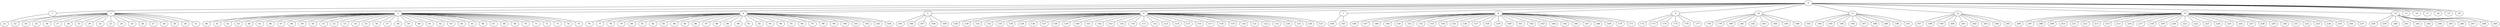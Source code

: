 
graph graphname {
    0 -- 1
0 -- 2
0 -- 3
0 -- 4
0 -- 5
0 -- 6
0 -- 7
0 -- 8
0 -- 9
0 -- 10
0 -- 11
0 -- 12
0 -- 13
0 -- 14
0 -- 15
0 -- 16
0 -- 17
0 -- 18
0 -- 19
0 -- 20
1 -- 21
2 -- 32
2 -- 34
2 -- 35
2 -- 36
2 -- 37
2 -- 38
2 -- 33
2 -- 39
2 -- 22
2 -- 23
2 -- 24
2 -- 25
2 -- 26
2 -- 27
2 -- 28
2 -- 29
2 -- 30
2 -- 31
3 -- 40
3 -- 41
3 -- 42
3 -- 43
3 -- 44
3 -- 45
3 -- 46
3 -- 47
3 -- 48
3 -- 49
3 -- 50
3 -- 51
3 -- 52
3 -- 53
3 -- 54
3 -- 55
3 -- 56
3 -- 57
3 -- 58
3 -- 59
3 -- 60
3 -- 61
3 -- 62
3 -- 63
3 -- 64
3 -- 65
3 -- 66
3 -- 67
3 -- 68
3 -- 69
3 -- 70
3 -- 71
3 -- 72
3 -- 73
3 -- 74
3 -- 75
4 -- 76
4 -- 77
4 -- 78
4 -- 79
4 -- 80
4 -- 81
4 -- 82
4 -- 83
4 -- 84
4 -- 85
4 -- 86
4 -- 87
4 -- 88
4 -- 89
4 -- 90
4 -- 91
4 -- 92
4 -- 93
4 -- 94
4 -- 95
4 -- 96
4 -- 97
4 -- 98
4 -- 99
4 -- 100
4 -- 101
4 -- 102
4 -- 103
4 -- 104
5 -- 105
5 -- 106
5 -- 107
5 -- 108
5 -- 109
6 -- 128
6 -- 130
6 -- 131
6 -- 132
6 -- 133
6 -- 134
6 -- 129
6 -- 136
6 -- 137
6 -- 138
6 -- 139
6 -- 140
6 -- 141
6 -- 142
6 -- 143
6 -- 135
6 -- 110
6 -- 111
6 -- 112
6 -- 113
6 -- 114
6 -- 115
6 -- 116
6 -- 117
6 -- 118
6 -- 119
6 -- 120
6 -- 121
6 -- 122
6 -- 123
6 -- 124
6 -- 125
6 -- 126
6 -- 127
7 -- 144
7 -- 145
8 -- 146
8 -- 147
8 -- 148
8 -- 149
8 -- 150
8 -- 151
8 -- 152
8 -- 153
8 -- 154
8 -- 155
8 -- 156
8 -- 157
8 -- 158
8 -- 159
8 -- 160
8 -- 161
8 -- 162
8 -- 163
8 -- 164
8 -- 165
8 -- 166
8 -- 167
8 -- 168
8 -- 169
8 -- 170
8 -- 171
9 -- 172
9 -- 173
9 -- 174
9 -- 175
9 -- 176
9 -- 177
10 -- 178
10 -- 179
10 -- 180
10 -- 181
10 -- 182
10 -- 183
10 -- 184
10 -- 185
10 -- 186
11 -- 192
11 -- 194
11 -- 195
11 -- 196
11 -- 193
11 -- 187
11 -- 188
11 -- 189
11 -- 190
11 -- 191
12 -- 197
12 -- 198
12 -- 199
12 -- 200
12 -- 201
12 -- 202
12 -- 203
12 -- 204
12 -- 205
13 -- 206
13 -- 207
13 -- 208
13 -- 209
13 -- 210
13 -- 211
13 -- 212
13 -- 213
13 -- 214
13 -- 215
13 -- 216
13 -- 217
13 -- 218
13 -- 219
13 -- 220
13 -- 221
13 -- 222
13 -- 223
13 -- 224
13 -- 225
13 -- 226
13 -- 227
13 -- 228
13 -- 229
13 -- 230
13 -- 231
13 -- 232
13 -- 233
13 -- 234
13 -- 235
13 -- 236
13 -- 237
14 -- 238
14 -- 239
14 -- 240
14 -- 241
14 -- 242
14 -- 243
14 -- 244
14 -- 245
14 -- 246
14 -- 247
14 -- 248
14 -- 249

}
